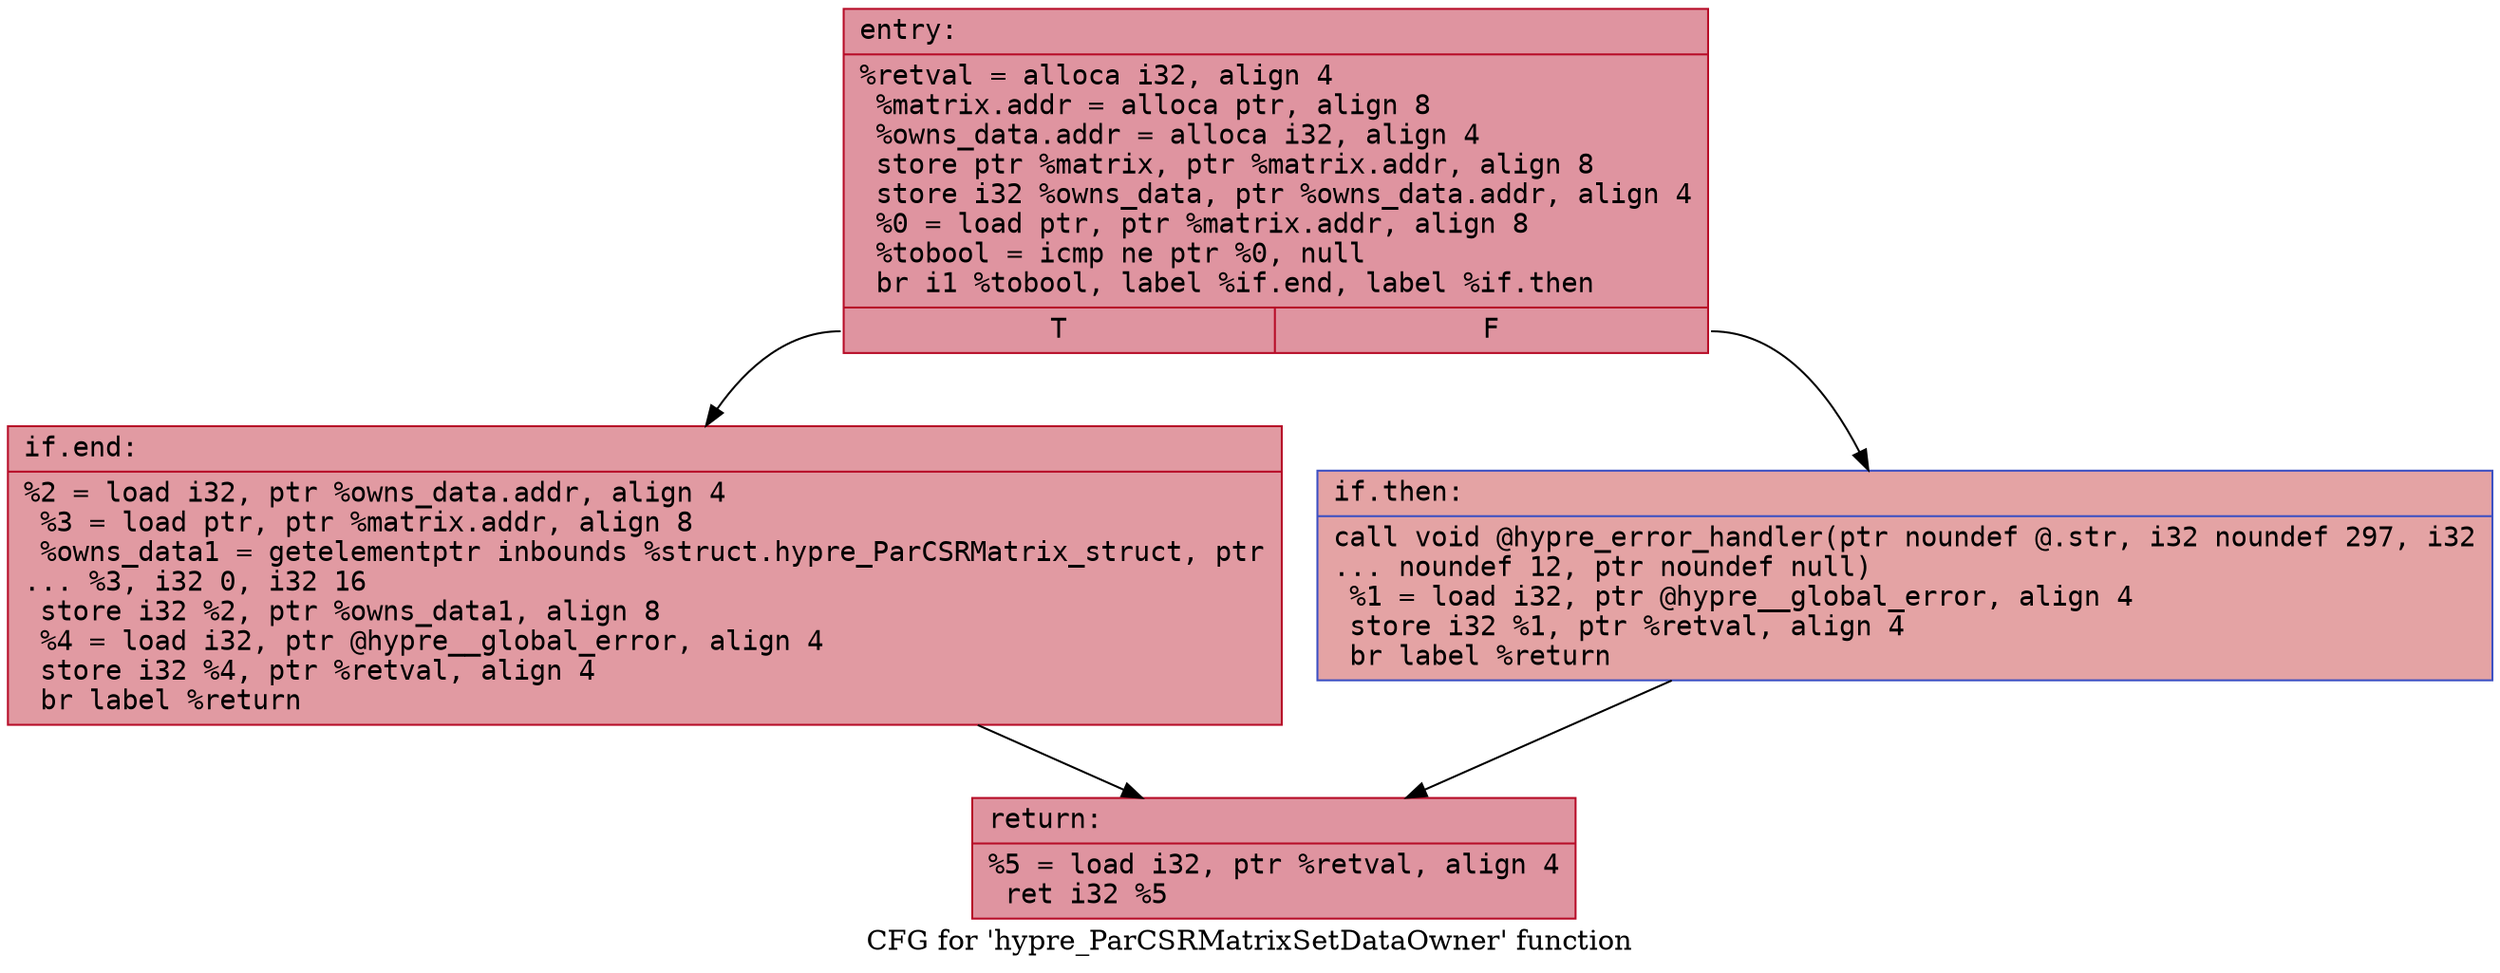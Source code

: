 digraph "CFG for 'hypre_ParCSRMatrixSetDataOwner' function" {
	label="CFG for 'hypre_ParCSRMatrixSetDataOwner' function";

	Node0x55b0c812df00 [shape=record,color="#b70d28ff", style=filled, fillcolor="#b70d2870" fontname="Courier",label="{entry:\l|  %retval = alloca i32, align 4\l  %matrix.addr = alloca ptr, align 8\l  %owns_data.addr = alloca i32, align 4\l  store ptr %matrix, ptr %matrix.addr, align 8\l  store i32 %owns_data, ptr %owns_data.addr, align 4\l  %0 = load ptr, ptr %matrix.addr, align 8\l  %tobool = icmp ne ptr %0, null\l  br i1 %tobool, label %if.end, label %if.then\l|{<s0>T|<s1>F}}"];
	Node0x55b0c812df00:s0 -> Node0x55b0c812e370[tooltip="entry -> if.end\nProbability 62.50%" ];
	Node0x55b0c812df00:s1 -> Node0x55b0c812e3e0[tooltip="entry -> if.then\nProbability 37.50%" ];
	Node0x55b0c812e3e0 [shape=record,color="#3d50c3ff", style=filled, fillcolor="#c32e3170" fontname="Courier",label="{if.then:\l|  call void @hypre_error_handler(ptr noundef @.str, i32 noundef 297, i32\l... noundef 12, ptr noundef null)\l  %1 = load i32, ptr @hypre__global_error, align 4\l  store i32 %1, ptr %retval, align 4\l  br label %return\l}"];
	Node0x55b0c812e3e0 -> Node0x55b0c812e840[tooltip="if.then -> return\nProbability 100.00%" ];
	Node0x55b0c812e370 [shape=record,color="#b70d28ff", style=filled, fillcolor="#bb1b2c70" fontname="Courier",label="{if.end:\l|  %2 = load i32, ptr %owns_data.addr, align 4\l  %3 = load ptr, ptr %matrix.addr, align 8\l  %owns_data1 = getelementptr inbounds %struct.hypre_ParCSRMatrix_struct, ptr\l... %3, i32 0, i32 16\l  store i32 %2, ptr %owns_data1, align 8\l  %4 = load i32, ptr @hypre__global_error, align 4\l  store i32 %4, ptr %retval, align 4\l  br label %return\l}"];
	Node0x55b0c812e370 -> Node0x55b0c812e840[tooltip="if.end -> return\nProbability 100.00%" ];
	Node0x55b0c812e840 [shape=record,color="#b70d28ff", style=filled, fillcolor="#b70d2870" fontname="Courier",label="{return:\l|  %5 = load i32, ptr %retval, align 4\l  ret i32 %5\l}"];
}
